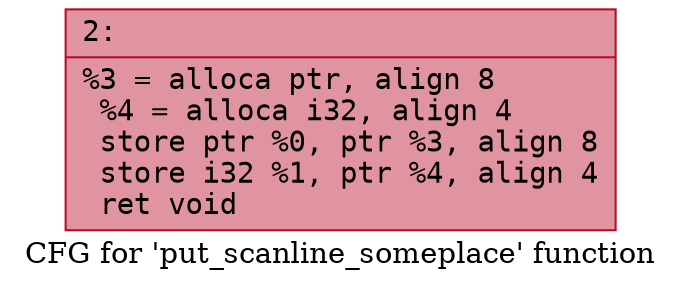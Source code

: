 digraph "CFG for 'put_scanline_someplace' function" {
	label="CFG for 'put_scanline_someplace' function";

	Node0x600003b6e170 [shape=record,color="#b70d28ff", style=filled, fillcolor="#b70d2870" fontname="Courier",label="{2:\l|  %3 = alloca ptr, align 8\l  %4 = alloca i32, align 4\l  store ptr %0, ptr %3, align 8\l  store i32 %1, ptr %4, align 4\l  ret void\l}"];
}
